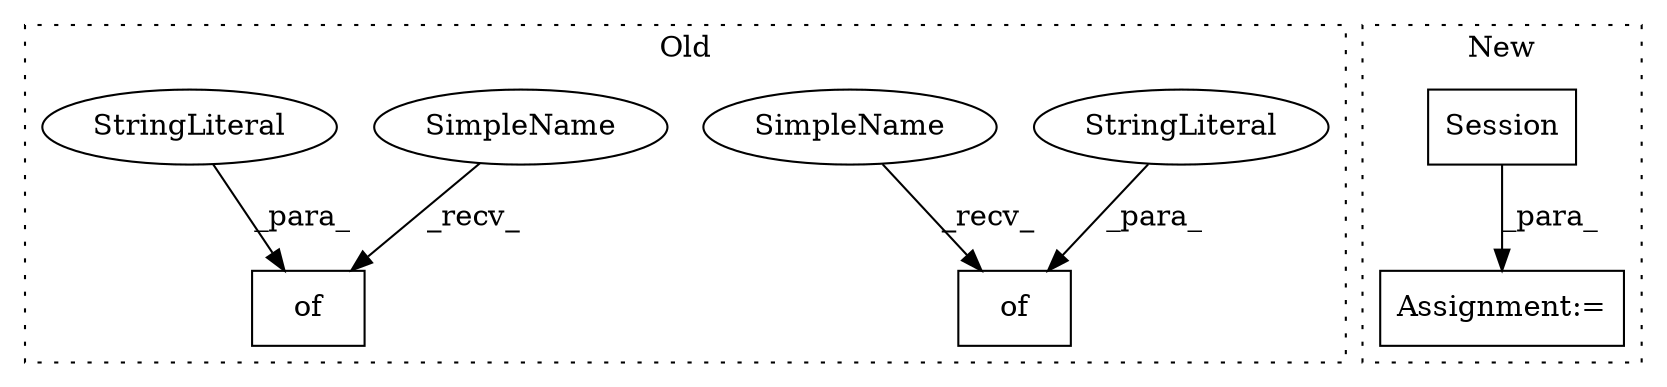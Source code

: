 digraph G {
subgraph cluster0 {
1 [label="of" a="32" s="2976,3061" l="3,1" shape="box"];
3 [label="StringLiteral" a="45" s="2979" l="8" shape="ellipse"];
5 [label="of" a="32" s="3116,3167" l="3,1" shape="box"];
6 [label="StringLiteral" a="45" s="3128" l="39" shape="ellipse"];
7 [label="SimpleName" a="42" s="2972" l="3" shape="ellipse"];
8 [label="SimpleName" a="42" s="3112" l="3" shape="ellipse"];
label = "Old";
style="dotted";
}
subgraph cluster1 {
2 [label="Session" a="32" s="3190" l="9" shape="box"];
4 [label="Assignment:=" a="7" s="3120" l="1" shape="box"];
label = "New";
style="dotted";
}
2 -> 4 [label="_para_"];
3 -> 1 [label="_para_"];
6 -> 5 [label="_para_"];
7 -> 1 [label="_recv_"];
8 -> 5 [label="_recv_"];
}